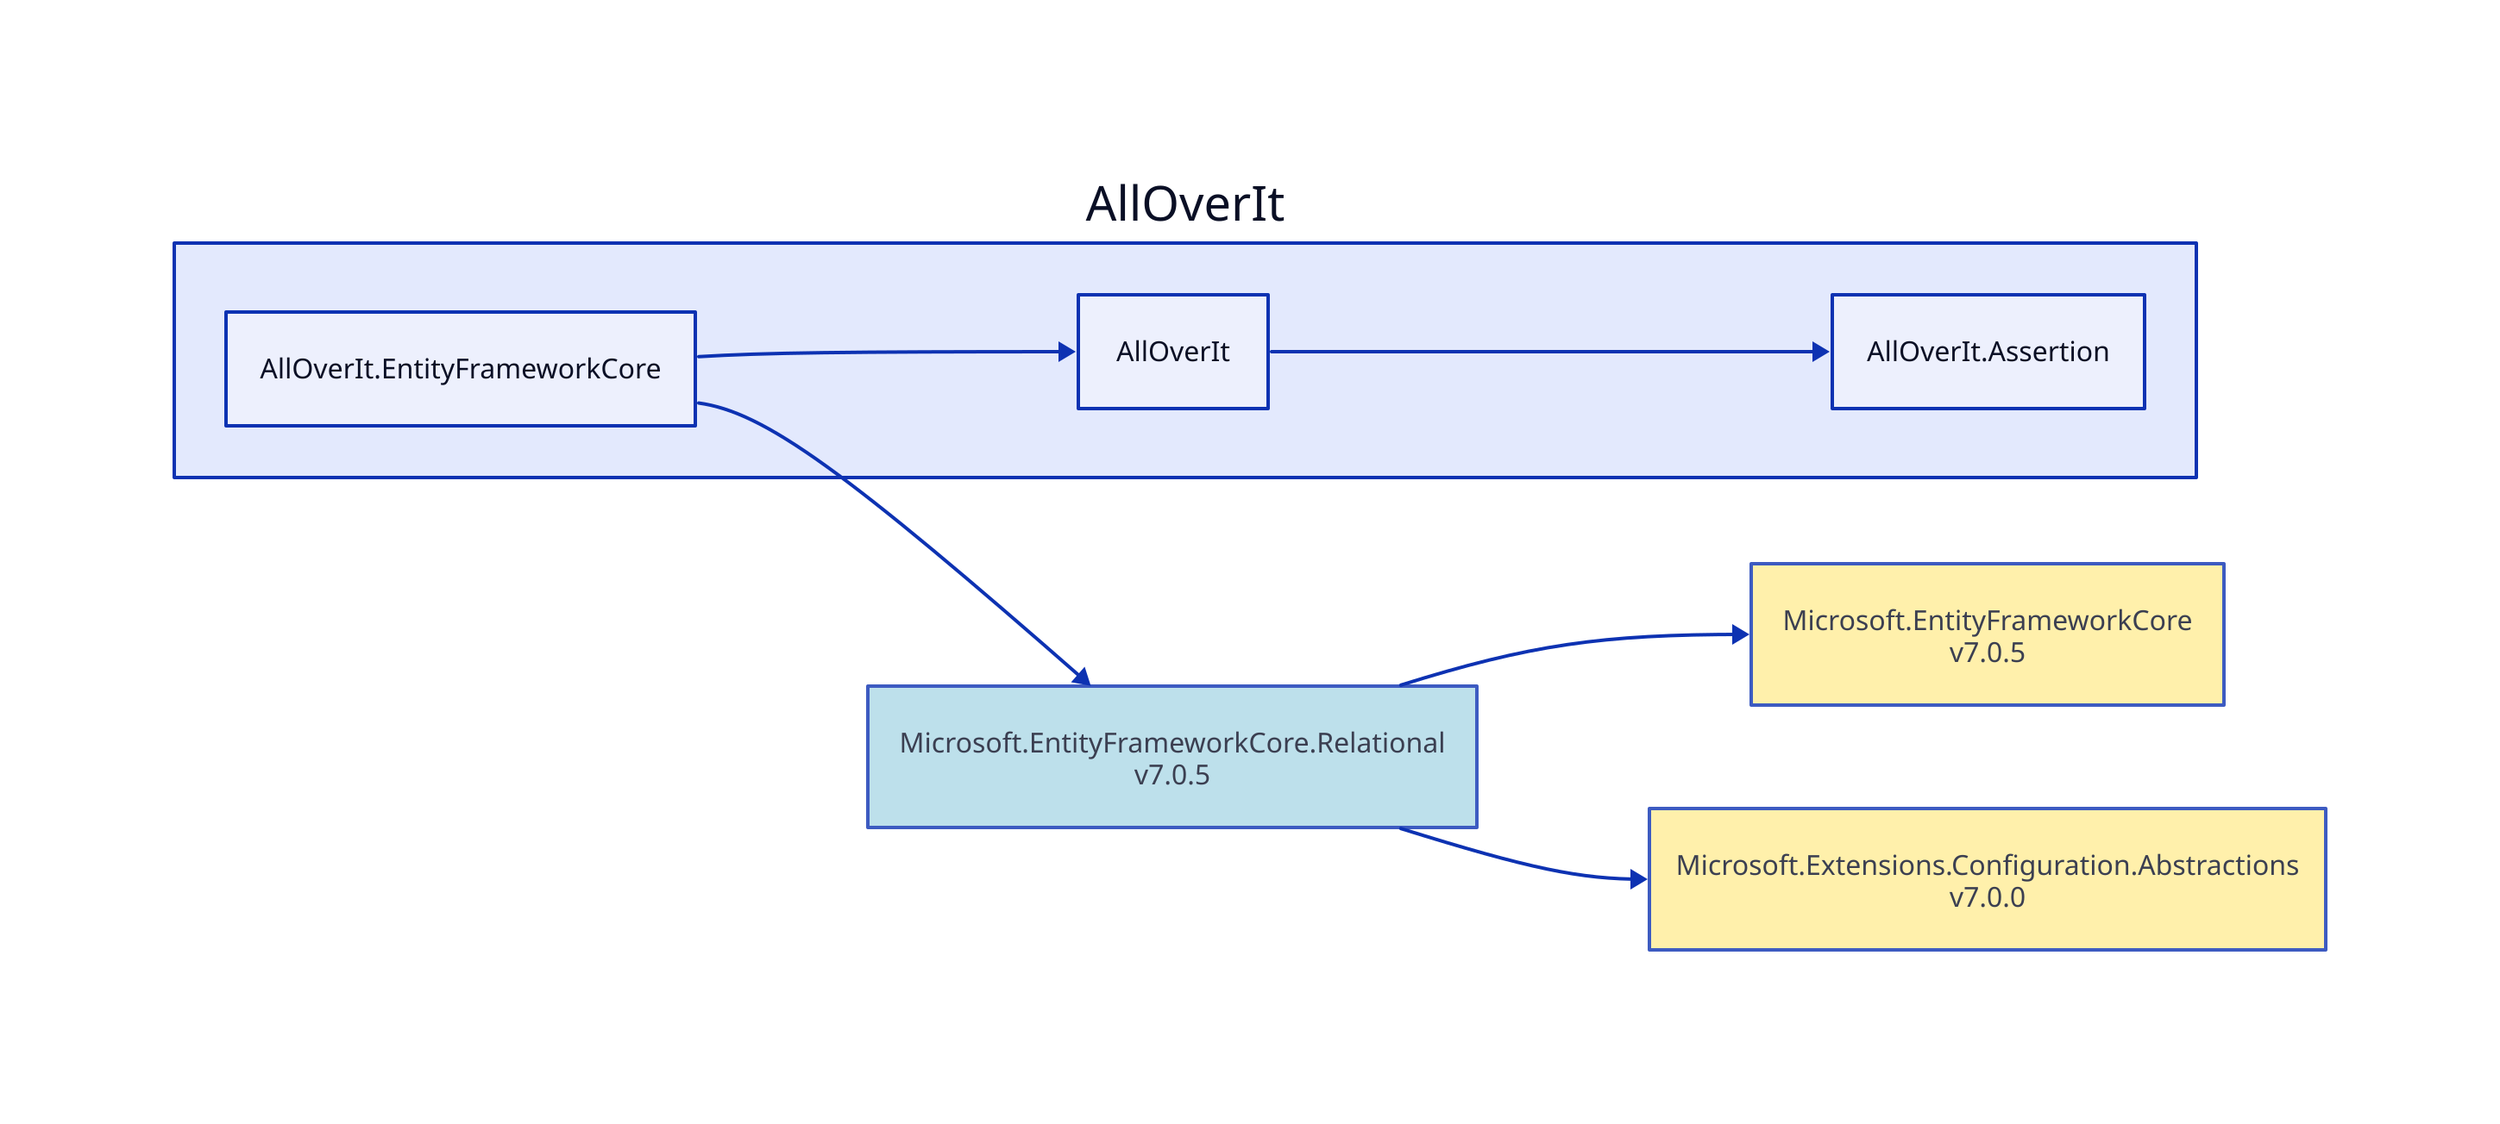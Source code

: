 direction: right

aoi: AllOverIt
aoi.alloverit-entityframeworkcore: AllOverIt.EntityFrameworkCore
microsoft-entityframeworkcore-relational_7-0-5: Microsoft.EntityFrameworkCore.Relational\nv7.0.5
microsoft-entityframeworkcore-relational_7-0-5.style.fill: "#ADD8E6"
microsoft-entityframeworkcore-relational_7-0-5.style.opacity: 0.8
microsoft-entityframeworkcore_7-0-5: Microsoft.EntityFrameworkCore\nv7.0.5
microsoft-entityframeworkcore_7-0-5.style.fill: "#FFEC96"
microsoft-entityframeworkcore_7-0-5.style.opacity: 0.8
microsoft-entityframeworkcore_7-0-5 <- microsoft-entityframeworkcore-relational_7-0-5
microsoft-extensions-configuration-abstractions_7-0-0: Microsoft.Extensions.Configuration.Abstractions\nv7.0.0
microsoft-extensions-configuration-abstractions_7-0-0.style.fill: "#FFEC96"
microsoft-extensions-configuration-abstractions_7-0-0.style.opacity: 0.8
microsoft-extensions-configuration-abstractions_7-0-0 <- microsoft-entityframeworkcore-relational_7-0-5
microsoft-entityframeworkcore-relational_7-0-5 <- aoi.alloverit-entityframeworkcore
aoi.alloverit: AllOverIt
aoi.alloverit-assertion: AllOverIt.Assertion
aoi.alloverit-assertion <- aoi.alloverit
aoi.alloverit <- aoi.alloverit-entityframeworkcore
